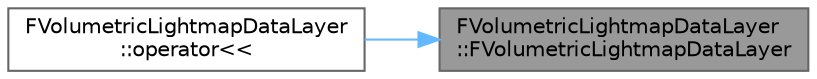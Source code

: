 digraph "FVolumetricLightmapDataLayer::FVolumetricLightmapDataLayer"
{
 // INTERACTIVE_SVG=YES
 // LATEX_PDF_SIZE
  bgcolor="transparent";
  edge [fontname=Helvetica,fontsize=10,labelfontname=Helvetica,labelfontsize=10];
  node [fontname=Helvetica,fontsize=10,shape=box,height=0.2,width=0.4];
  rankdir="RL";
  Node1 [id="Node000001",label="FVolumetricLightmapDataLayer\l::FVolumetricLightmapDataLayer",height=0.2,width=0.4,color="gray40", fillcolor="grey60", style="filled", fontcolor="black",tooltip=" "];
  Node1 -> Node2 [id="edge1_Node000001_Node000002",dir="back",color="steelblue1",style="solid",tooltip=" "];
  Node2 [id="Node000002",label="FVolumetricLightmapDataLayer\l::operator\<\<",height=0.2,width=0.4,color="grey40", fillcolor="white", style="filled",URL="$d3/dba/classFVolumetricLightmapDataLayer.html#ad8d5b1eafa731edd1756d54fe7b77f65",tooltip=" "];
}
